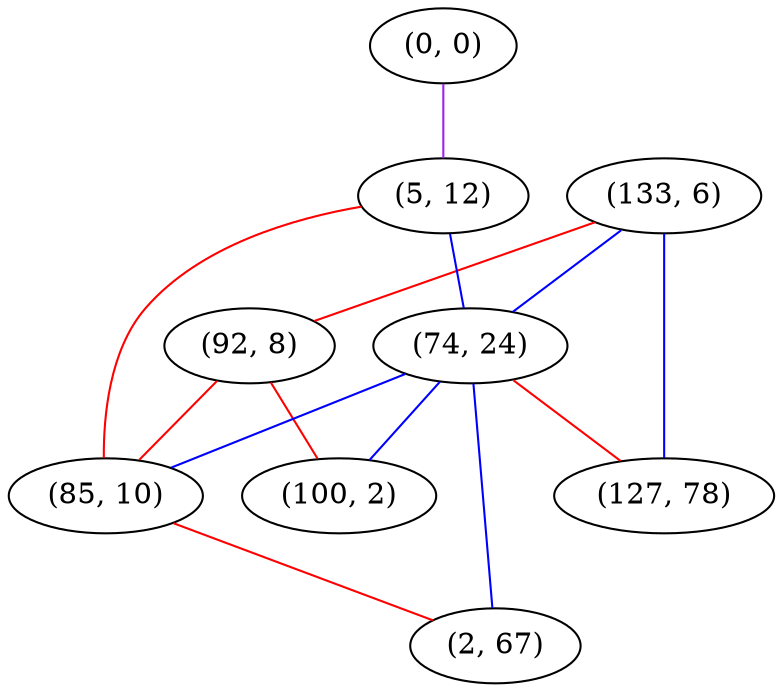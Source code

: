 graph "" {
"(0, 0)";
"(133, 6)";
"(5, 12)";
"(92, 8)";
"(74, 24)";
"(85, 10)";
"(100, 2)";
"(2, 67)";
"(127, 78)";
"(0, 0)" -- "(5, 12)"  [color=purple, key=0, weight=4];
"(133, 6)" -- "(74, 24)"  [color=blue, key=0, weight=3];
"(133, 6)" -- "(127, 78)"  [color=blue, key=0, weight=3];
"(133, 6)" -- "(92, 8)"  [color=red, key=0, weight=1];
"(5, 12)" -- "(74, 24)"  [color=blue, key=0, weight=3];
"(5, 12)" -- "(85, 10)"  [color=red, key=0, weight=1];
"(92, 8)" -- "(100, 2)"  [color=red, key=0, weight=1];
"(92, 8)" -- "(85, 10)"  [color=red, key=0, weight=1];
"(74, 24)" -- "(127, 78)"  [color=red, key=0, weight=1];
"(74, 24)" -- "(85, 10)"  [color=blue, key=0, weight=3];
"(74, 24)" -- "(100, 2)"  [color=blue, key=0, weight=3];
"(74, 24)" -- "(2, 67)"  [color=blue, key=0, weight=3];
"(85, 10)" -- "(2, 67)"  [color=red, key=0, weight=1];
}
